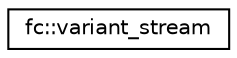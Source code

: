 digraph "Graphical Class Hierarchy"
{
  edge [fontname="Helvetica",fontsize="10",labelfontname="Helvetica",labelfontsize="10"];
  node [fontname="Helvetica",fontsize="10",shape=record];
  rankdir="LR";
  Node0 [label="fc::variant_stream",height=0.2,width=0.4,color="black", fillcolor="white", style="filled",URL="$classfc_1_1variant__stream.html"];
}

